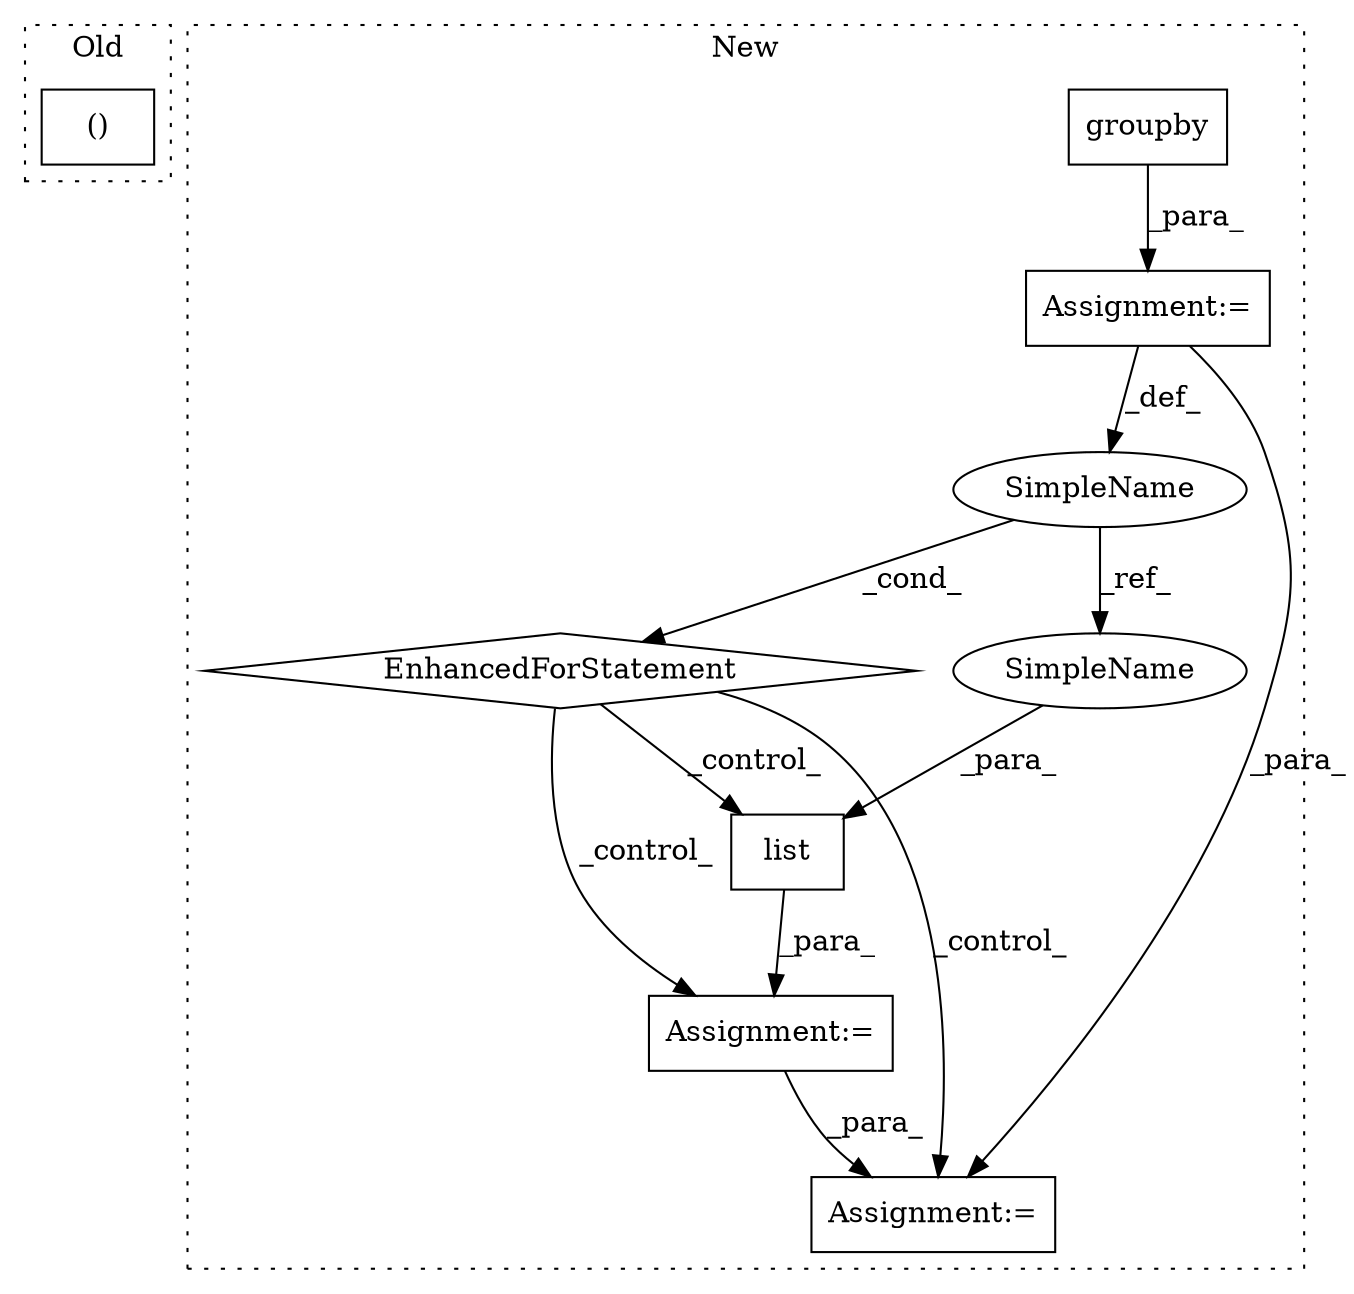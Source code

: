 digraph G {
subgraph cluster0 {
1 [label="()" a="106" s="5671" l="32" shape="box"];
label = "Old";
style="dotted";
}
subgraph cluster1 {
2 [label="groupby" a="32" s="5996,6032" l="8,1" shape="box"];
3 [label="Assignment:=" a="7" s="5880,6033" l="77,2" shape="box"];
4 [label="Assignment:=" a="7" s="6057" l="1" shape="box"];
5 [label="EnhancedForStatement" a="70" s="5880,6033" l="77,2" shape="diamond"];
6 [label="SimpleName" a="42" s="5969" l="14" shape="ellipse"];
7 [label="list" a="32" s="6058,6077" l="5,1" shape="box"];
8 [label="Assignment:=" a="7" s="6086,6167" l="57,2" shape="box"];
9 [label="SimpleName" a="42" s="6063" l="14" shape="ellipse"];
label = "New";
style="dotted";
}
2 -> 3 [label="_para_"];
3 -> 6 [label="_def_"];
3 -> 8 [label="_para_"];
4 -> 8 [label="_para_"];
5 -> 7 [label="_control_"];
5 -> 8 [label="_control_"];
5 -> 4 [label="_control_"];
6 -> 5 [label="_cond_"];
6 -> 9 [label="_ref_"];
7 -> 4 [label="_para_"];
9 -> 7 [label="_para_"];
}